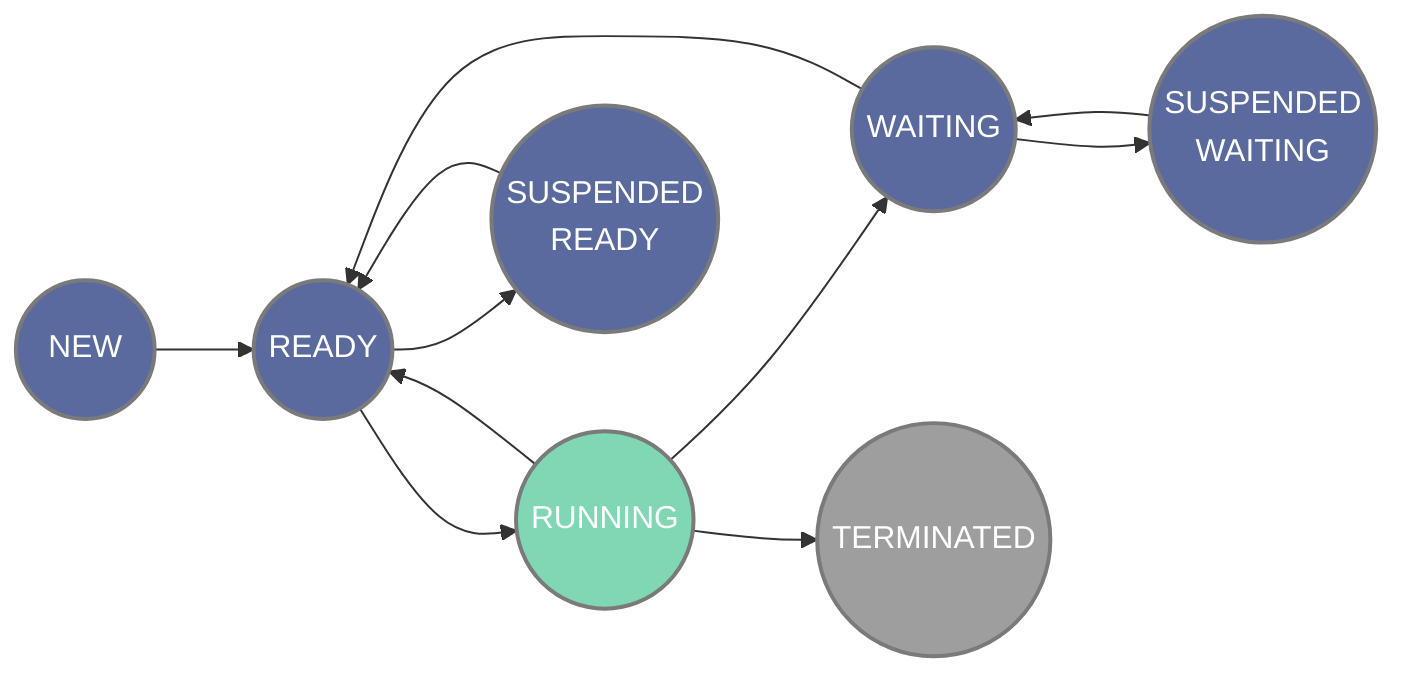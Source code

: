 flowchart LR
    %% Definición de nodos con ancho mínimo y saltos de línea donde sea necesario
    New(("&nbsp;&nbsp;NEW&nbsp;&nbsp;")):::state
    Ready(("READY")):::state
    Running(("RUNNING")):::running
    Waiting(("WAITING")):::state
    Terminated(("TERMINATED")):::terminated
    SuspReady(("SUSPENDED<br>READY")):::state
    SuspWaiting(("SUSPENDED<br>WAITING")):::state

    %% Transiciones
    New --> Ready
    Ready --> Running
    Running --> Ready
    Running --> Waiting
    Running --> Terminated
    Waiting --> Ready
    Ready --> SuspReady
    SuspReady --> Ready
    Waiting --> SuspWaiting
    SuspWaiting --> Waiting

    %% Estilos comunes
    classDef state fill:#5A6A9F,stroke:#7A7A7A,stroke-width:2px,color:#FFFFFF,minWidth:120px,minHeight:60px
    classDef running fill:#7FD8B3,stroke:#7A7A7A,stroke-width:2px,color:#FFFFFF,minWidth:120px,minHeight:60px
    classDef terminated fill:#9E9E9E,stroke:#7A7A7A,stroke-width:2px,color:#FFFFFF,minWidth:120px,minHeight:60px